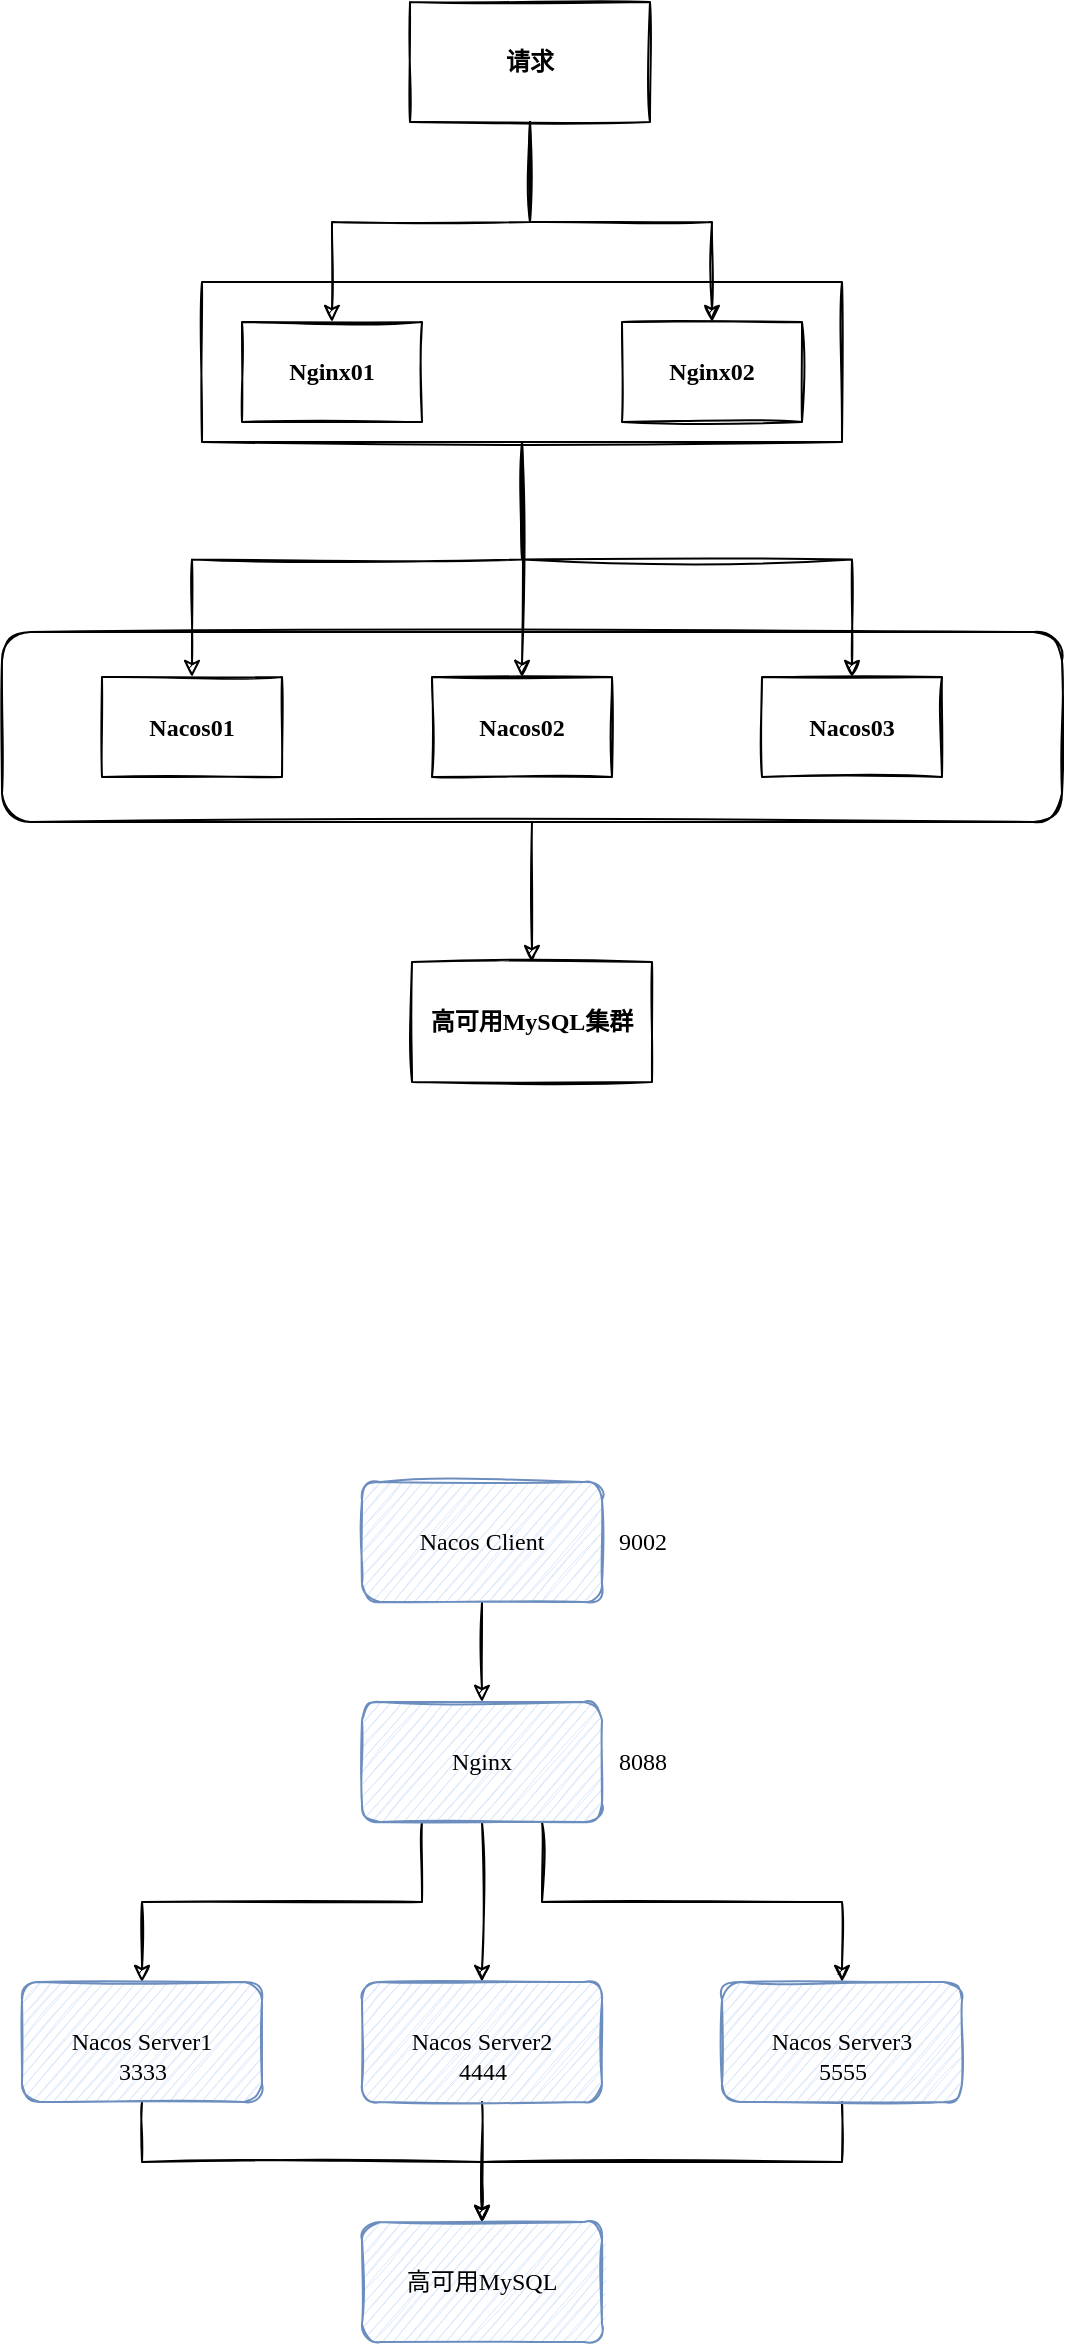<mxfile version="20.5.3" type="embed"><diagram id="23iRSUPoRavnBvh4doch" name="nacos"><mxGraphModel dx="800" dy="481" grid="1" gridSize="10" guides="1" tooltips="1" connect="1" arrows="1" fold="1" page="1" pageScale="1" pageWidth="827" pageHeight="1169" math="0" shadow="0"><root><mxCell id="0"/><mxCell id="1" parent="0"/><mxCell id="FU1pbFiwDOGhBiErPEIT-1" value="请求" style="rounded=0;whiteSpace=wrap;html=1;fontFamily=Comic Sans MS;align=center;fontStyle=1;sketch=1;" parent="1" vertex="1"><mxGeometry x="294" y="210" width="120" height="60" as="geometry"/></mxCell><mxCell id="FU1pbFiwDOGhBiErPEIT-2" value="" style="rounded=0;whiteSpace=wrap;html=1;fontFamily=Comic Sans MS;align=center;fontStyle=1;sketch=1;" parent="1" vertex="1"><mxGeometry x="190" y="350" width="320" height="80" as="geometry"/></mxCell><mxCell id="FU1pbFiwDOGhBiErPEIT-3" value="Nginx01" style="rounded=0;whiteSpace=wrap;html=1;fontFamily=Comic Sans MS;align=center;fontStyle=1;sketch=1;" parent="1" vertex="1"><mxGeometry x="210" y="370" width="90" height="50" as="geometry"/></mxCell><mxCell id="FU1pbFiwDOGhBiErPEIT-4" value="Nginx02" style="rounded=0;whiteSpace=wrap;html=1;fontFamily=Comic Sans MS;align=center;fontStyle=1;sketch=1;" parent="1" vertex="1"><mxGeometry x="400" y="370" width="90" height="50" as="geometry"/></mxCell><mxCell id="FU1pbFiwDOGhBiErPEIT-6" style="edgeStyle=orthogonalEdgeStyle;rounded=0;orthogonalLoop=1;jettySize=auto;html=1;exitX=0.5;exitY=1;exitDx=0;exitDy=0;entryX=0.5;entryY=0;entryDx=0;entryDy=0;fontFamily=Comic Sans MS;sketch=1;" parent="1" source="FU1pbFiwDOGhBiErPEIT-1" target="FU1pbFiwDOGhBiErPEIT-4" edge="1"><mxGeometry relative="1" as="geometry"/></mxCell><mxCell id="FU1pbFiwDOGhBiErPEIT-5" style="edgeStyle=orthogonalEdgeStyle;rounded=0;orthogonalLoop=1;jettySize=auto;html=1;exitX=0.5;exitY=1;exitDx=0;exitDy=0;entryX=0.5;entryY=0;entryDx=0;entryDy=0;fontFamily=Comic Sans MS;sketch=1;" parent="1" source="FU1pbFiwDOGhBiErPEIT-1" target="FU1pbFiwDOGhBiErPEIT-3" edge="1"><mxGeometry relative="1" as="geometry"/></mxCell><mxCell id="FU1pbFiwDOGhBiErPEIT-16" style="edgeStyle=orthogonalEdgeStyle;rounded=0;sketch=1;orthogonalLoop=1;jettySize=auto;html=1;exitX=0.5;exitY=1;exitDx=0;exitDy=0;entryX=0.5;entryY=0;entryDx=0;entryDy=0;fontFamily=Comic Sans MS;" parent="1" source="FU1pbFiwDOGhBiErPEIT-7" target="FU1pbFiwDOGhBiErPEIT-15" edge="1"><mxGeometry relative="1" as="geometry"/></mxCell><mxCell id="FU1pbFiwDOGhBiErPEIT-7" value="" style="rounded=1;whiteSpace=wrap;html=1;sketch=1;fontFamily=Comic Sans MS;align=center;" parent="1" vertex="1"><mxGeometry x="90" y="525" width="530" height="95" as="geometry"/></mxCell><mxCell id="FU1pbFiwDOGhBiErPEIT-8" value="Nacos01" style="rounded=0;whiteSpace=wrap;html=1;fontFamily=Comic Sans MS;align=center;fontStyle=1;sketch=1;" parent="1" vertex="1"><mxGeometry x="140" y="547.5" width="90" height="50" as="geometry"/></mxCell><mxCell id="FU1pbFiwDOGhBiErPEIT-9" value="Nacos02" style="rounded=0;whiteSpace=wrap;html=1;fontFamily=Comic Sans MS;align=center;fontStyle=1;sketch=1;" parent="1" vertex="1"><mxGeometry x="305" y="547.5" width="90" height="50" as="geometry"/></mxCell><mxCell id="FU1pbFiwDOGhBiErPEIT-10" value="Nacos03" style="rounded=0;whiteSpace=wrap;html=1;fontFamily=Comic Sans MS;align=center;fontStyle=1;sketch=1;" parent="1" vertex="1"><mxGeometry x="470" y="547.5" width="90" height="50" as="geometry"/></mxCell><mxCell id="FU1pbFiwDOGhBiErPEIT-13" style="edgeStyle=orthogonalEdgeStyle;rounded=0;sketch=1;orthogonalLoop=1;jettySize=auto;html=1;exitX=0.5;exitY=1;exitDx=0;exitDy=0;fontFamily=Comic Sans MS;entryX=0.5;entryY=0;entryDx=0;entryDy=0;" parent="1" source="FU1pbFiwDOGhBiErPEIT-2" target="FU1pbFiwDOGhBiErPEIT-10" edge="1"><mxGeometry relative="1" as="geometry"><mxPoint x="515" y="550" as="targetPoint"/></mxGeometry></mxCell><mxCell id="FU1pbFiwDOGhBiErPEIT-12" style="edgeStyle=orthogonalEdgeStyle;rounded=0;sketch=1;orthogonalLoop=1;jettySize=auto;html=1;exitX=0.5;exitY=1;exitDx=0;exitDy=0;fontFamily=Comic Sans MS;" parent="1" source="FU1pbFiwDOGhBiErPEIT-2" target="FU1pbFiwDOGhBiErPEIT-9" edge="1"><mxGeometry relative="1" as="geometry"><mxPoint x="380" y="550" as="targetPoint"/></mxGeometry></mxCell><mxCell id="FU1pbFiwDOGhBiErPEIT-11" style="edgeStyle=orthogonalEdgeStyle;rounded=0;sketch=1;orthogonalLoop=1;jettySize=auto;html=1;exitX=0.5;exitY=1;exitDx=0;exitDy=0;entryX=0.5;entryY=0;entryDx=0;entryDy=0;fontFamily=Comic Sans MS;" parent="1" source="FU1pbFiwDOGhBiErPEIT-2" target="FU1pbFiwDOGhBiErPEIT-8" edge="1"><mxGeometry relative="1" as="geometry"/></mxCell><mxCell id="FU1pbFiwDOGhBiErPEIT-15" value="高可用MySQL集群" style="rounded=0;whiteSpace=wrap;html=1;fontFamily=Comic Sans MS;align=center;fontStyle=1;sketch=1;" parent="1" vertex="1"><mxGeometry x="295" y="690" width="120" height="60" as="geometry"/></mxCell><mxCell id="7" style="edgeStyle=orthogonalEdgeStyle;rounded=0;orthogonalLoop=1;jettySize=auto;html=1;exitX=0.5;exitY=1;exitDx=0;exitDy=0;entryX=0.5;entryY=0;entryDx=0;entryDy=0;sketch=1;fontFamily=Comic Sans MS;" edge="1" parent="1" source="2" target="3"><mxGeometry relative="1" as="geometry"/></mxCell><mxCell id="2" value="Nacos Client" style="rounded=1;whiteSpace=wrap;html=1;shadow=0;sketch=1;fontFamily=Comic Sans MS;fillColor=#dae8fc;strokeColor=#6c8ebf;" vertex="1" parent="1"><mxGeometry x="270" y="950" width="120" height="60" as="geometry"/></mxCell><mxCell id="8" style="edgeStyle=orthogonalEdgeStyle;rounded=0;orthogonalLoop=1;jettySize=auto;html=1;exitX=0.25;exitY=1;exitDx=0;exitDy=0;entryX=0.5;entryY=0;entryDx=0;entryDy=0;sketch=1;fontFamily=Comic Sans MS;" edge="1" parent="1" source="3" target="4"><mxGeometry relative="1" as="geometry"/></mxCell><mxCell id="9" style="edgeStyle=orthogonalEdgeStyle;rounded=0;orthogonalLoop=1;jettySize=auto;html=1;exitX=0.5;exitY=1;exitDx=0;exitDy=0;entryX=0.5;entryY=0;entryDx=0;entryDy=0;sketch=1;fontFamily=Comic Sans MS;" edge="1" parent="1" source="3" target="5"><mxGeometry relative="1" as="geometry"/></mxCell><mxCell id="10" style="edgeStyle=orthogonalEdgeStyle;rounded=0;orthogonalLoop=1;jettySize=auto;html=1;exitX=0.75;exitY=1;exitDx=0;exitDy=0;entryX=0.5;entryY=0;entryDx=0;entryDy=0;sketch=1;fontFamily=Comic Sans MS;" edge="1" parent="1" source="3" target="6"><mxGeometry relative="1" as="geometry"/></mxCell><mxCell id="3" value="Nginx" style="rounded=1;whiteSpace=wrap;html=1;shadow=0;sketch=1;fontFamily=Comic Sans MS;fillColor=#dae8fc;strokeColor=#6c8ebf;" vertex="1" parent="1"><mxGeometry x="270" y="1060" width="120" height="60" as="geometry"/></mxCell><mxCell id="12" style="edgeStyle=orthogonalEdgeStyle;rounded=0;orthogonalLoop=1;jettySize=auto;html=1;exitX=0.5;exitY=1;exitDx=0;exitDy=0;sketch=1;fontFamily=Comic Sans MS;" edge="1" parent="1" source="4" target="11"><mxGeometry relative="1" as="geometry"/></mxCell><mxCell id="4" value="Nacos Server1" style="rounded=1;whiteSpace=wrap;html=1;shadow=0;sketch=1;fontFamily=Comic Sans MS;fillColor=#dae8fc;strokeColor=#6c8ebf;" vertex="1" parent="1"><mxGeometry x="100" y="1200" width="120" height="60" as="geometry"/></mxCell><mxCell id="13" style="edgeStyle=orthogonalEdgeStyle;rounded=0;orthogonalLoop=1;jettySize=auto;html=1;exitX=0.5;exitY=1;exitDx=0;exitDy=0;sketch=1;fontFamily=Comic Sans MS;" edge="1" parent="1" source="5" target="11"><mxGeometry relative="1" as="geometry"/></mxCell><mxCell id="5" value="Nacos Server2" style="rounded=1;whiteSpace=wrap;html=1;shadow=0;sketch=1;fontFamily=Comic Sans MS;fillColor=#dae8fc;strokeColor=#6c8ebf;" vertex="1" parent="1"><mxGeometry x="270" y="1200" width="120" height="60" as="geometry"/></mxCell><mxCell id="14" style="edgeStyle=orthogonalEdgeStyle;rounded=0;orthogonalLoop=1;jettySize=auto;html=1;exitX=0.5;exitY=1;exitDx=0;exitDy=0;entryX=0.5;entryY=0;entryDx=0;entryDy=0;sketch=1;fontFamily=Comic Sans MS;" edge="1" parent="1" source="6" target="11"><mxGeometry relative="1" as="geometry"/></mxCell><mxCell id="6" value="Nacos Server3" style="rounded=1;whiteSpace=wrap;html=1;shadow=0;sketch=1;fontFamily=Comic Sans MS;fillColor=#dae8fc;strokeColor=#6c8ebf;" vertex="1" parent="1"><mxGeometry x="450" y="1200" width="120" height="60" as="geometry"/></mxCell><mxCell id="11" value="&lt;font face=&quot;Comic Sans MS&quot;&gt;高可用MySQL&lt;/font&gt;" style="rounded=1;whiteSpace=wrap;html=1;shadow=0;sketch=1;fillColor=#dae8fc;strokeColor=#6c8ebf;" vertex="1" parent="1"><mxGeometry x="270" y="1320" width="120" height="60" as="geometry"/></mxCell><mxCell id="15" value="8088" style="text;html=1;align=center;verticalAlign=middle;resizable=0;points=[];autosize=1;strokeColor=none;fillColor=none;fontFamily=Comic Sans MS;" vertex="1" parent="1"><mxGeometry x="385" y="1075" width="50" height="30" as="geometry"/></mxCell><mxCell id="16" value="9002" style="text;html=1;align=center;verticalAlign=middle;resizable=0;points=[];autosize=1;strokeColor=none;fillColor=none;fontFamily=Comic Sans MS;" vertex="1" parent="1"><mxGeometry x="385" y="965" width="50" height="30" as="geometry"/></mxCell><mxCell id="17" value="3333" style="text;html=1;align=center;verticalAlign=middle;resizable=0;points=[];autosize=1;strokeColor=none;fillColor=none;fontFamily=Comic Sans MS;shadow=0;sketch=1;" vertex="1" parent="1"><mxGeometry x="135" y="1230" width="50" height="30" as="geometry"/></mxCell><mxCell id="18" value="4444" style="text;html=1;align=center;verticalAlign=middle;resizable=0;points=[];autosize=1;strokeColor=none;fillColor=none;fontFamily=Comic Sans MS;shadow=0;sketch=1;" vertex="1" parent="1"><mxGeometry x="305" y="1230" width="50" height="30" as="geometry"/></mxCell><mxCell id="19" value="5555" style="text;html=1;align=center;verticalAlign=middle;resizable=0;points=[];autosize=1;strokeColor=none;fillColor=none;fontFamily=Comic Sans MS;shadow=0;sketch=1;" vertex="1" parent="1"><mxGeometry x="485" y="1230" width="50" height="30" as="geometry"/></mxCell></root></mxGraphModel></diagram></mxfile>